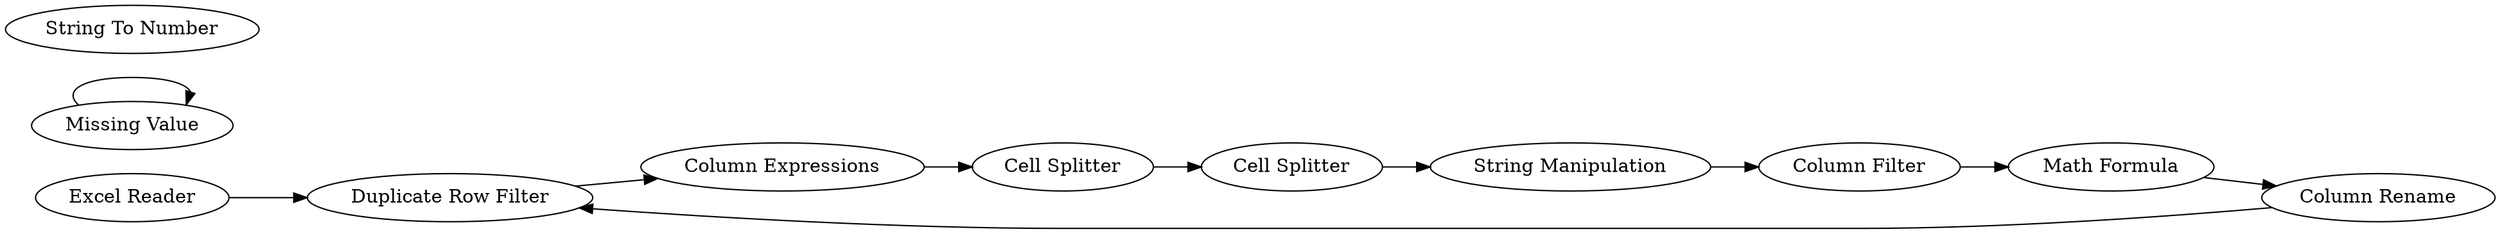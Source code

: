 digraph {
	1315 [label="Duplicate Row Filter"]
	1335 [label="Column Expressions"]
	1336 [label="Cell Splitter"]
	1338 [label="Column Filter"]
	1339 [label="Column Rename"]
	1340 [label="String Manipulation"]
	1341 [label="Missing Value"]
	1342 [label="Cell Splitter"]
	1343 [label="Math Formula"]
	1344 [label="String To Number"]
	1778 [label="Excel Reader"]
	1315 -> 1335
	1335 -> 1336
	1336 -> 1342
	1338 -> 1343
	1339 -> 1315
	1340 -> 1338
	1342 -> 1340
	1343 -> 1339
	1341 -> 1341
	1778 -> 1315
	rankdir=LR
}
